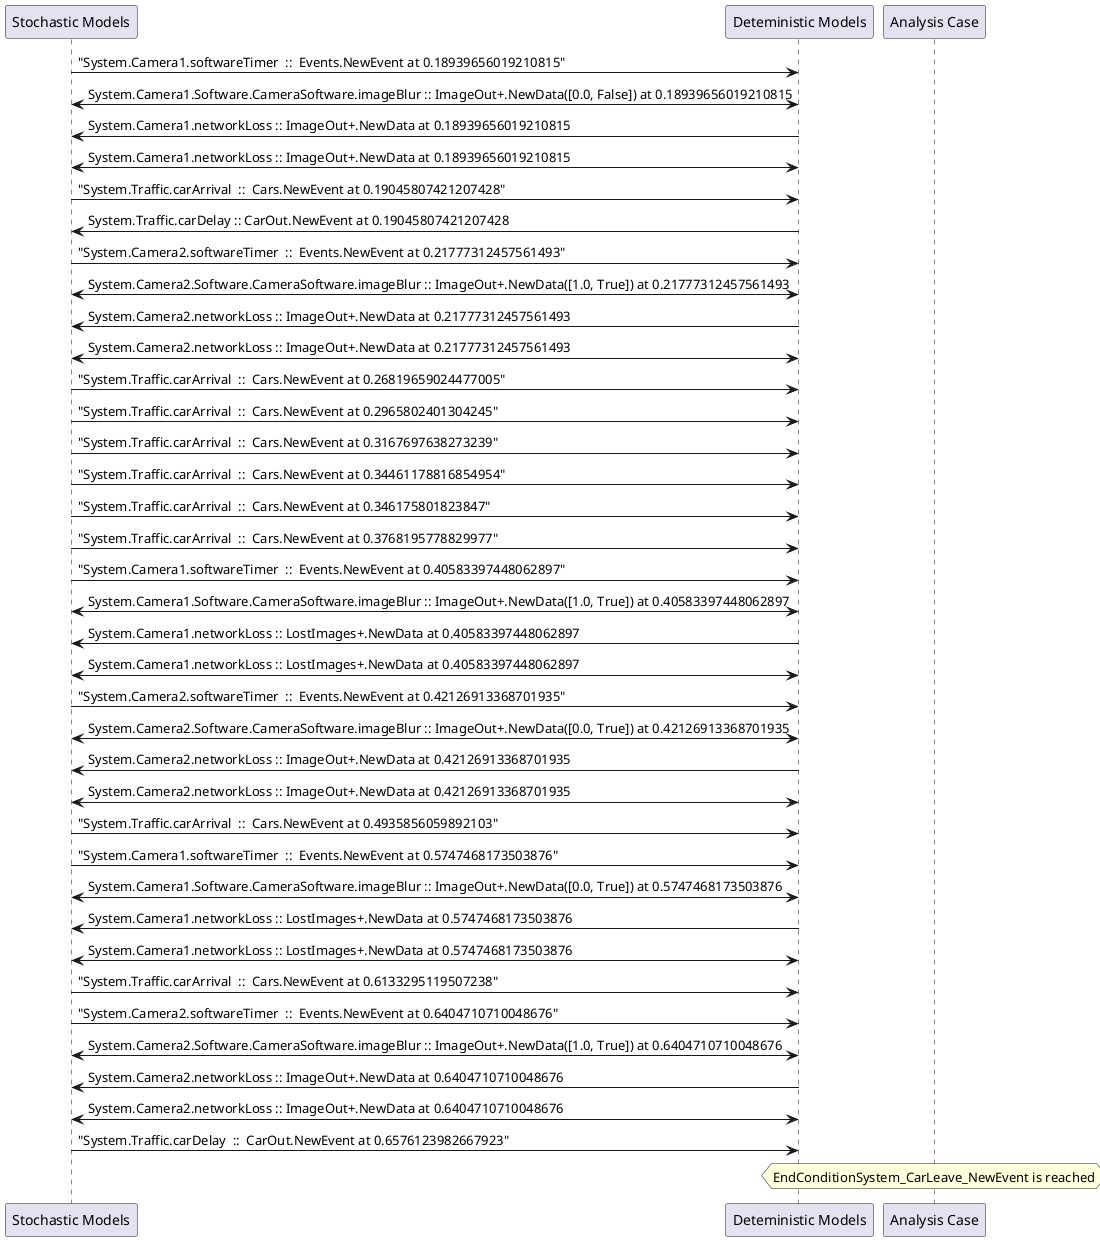 
	@startuml
	participant "Stochastic Models" as stochmodel
	participant "Deteministic Models" as detmodel
	participant "Analysis Case" as analysis
	{18864_stop} stochmodel -> detmodel : "System.Camera1.softwareTimer  ::  Events.NewEvent at 0.18939656019210815"
detmodel <-> stochmodel : System.Camera1.Software.CameraSoftware.imageBlur :: ImageOut+.NewData([0.0, False]) at 0.18939656019210815
detmodel -> stochmodel : System.Camera1.networkLoss :: ImageOut+.NewData at 0.18939656019210815
detmodel <-> stochmodel : System.Camera1.networkLoss :: ImageOut+.NewData at 0.18939656019210815
{18895_stop} stochmodel -> detmodel : "System.Traffic.carArrival  ::  Cars.NewEvent at 0.19045807421207428"
{18916_start} detmodel -> stochmodel : System.Traffic.carDelay :: CarOut.NewEvent at 0.19045807421207428
{18880_stop} stochmodel -> detmodel : "System.Camera2.softwareTimer  ::  Events.NewEvent at 0.21777312457561493"
detmodel <-> stochmodel : System.Camera2.Software.CameraSoftware.imageBlur :: ImageOut+.NewData([1.0, True]) at 0.21777312457561493
detmodel -> stochmodel : System.Camera2.networkLoss :: ImageOut+.NewData at 0.21777312457561493
detmodel <-> stochmodel : System.Camera2.networkLoss :: ImageOut+.NewData at 0.21777312457561493
{18896_stop} stochmodel -> detmodel : "System.Traffic.carArrival  ::  Cars.NewEvent at 0.26819659024477005"
{18897_stop} stochmodel -> detmodel : "System.Traffic.carArrival  ::  Cars.NewEvent at 0.2965802401304245"
{18898_stop} stochmodel -> detmodel : "System.Traffic.carArrival  ::  Cars.NewEvent at 0.3167697638273239"
{18899_stop} stochmodel -> detmodel : "System.Traffic.carArrival  ::  Cars.NewEvent at 0.34461178816854954"
{18900_stop} stochmodel -> detmodel : "System.Traffic.carArrival  ::  Cars.NewEvent at 0.346175801823847"
{18901_stop} stochmodel -> detmodel : "System.Traffic.carArrival  ::  Cars.NewEvent at 0.3768195778829977"
{18865_stop} stochmodel -> detmodel : "System.Camera1.softwareTimer  ::  Events.NewEvent at 0.40583397448062897"
detmodel <-> stochmodel : System.Camera1.Software.CameraSoftware.imageBlur :: ImageOut+.NewData([1.0, True]) at 0.40583397448062897
detmodel -> stochmodel : System.Camera1.networkLoss :: LostImages+.NewData at 0.40583397448062897
detmodel <-> stochmodel : System.Camera1.networkLoss :: LostImages+.NewData at 0.40583397448062897
{18881_stop} stochmodel -> detmodel : "System.Camera2.softwareTimer  ::  Events.NewEvent at 0.42126913368701935"
detmodel <-> stochmodel : System.Camera2.Software.CameraSoftware.imageBlur :: ImageOut+.NewData([0.0, True]) at 0.42126913368701935
detmodel -> stochmodel : System.Camera2.networkLoss :: ImageOut+.NewData at 0.42126913368701935
detmodel <-> stochmodel : System.Camera2.networkLoss :: ImageOut+.NewData at 0.42126913368701935
{18902_stop} stochmodel -> detmodel : "System.Traffic.carArrival  ::  Cars.NewEvent at 0.4935856059892103"
{18866_stop} stochmodel -> detmodel : "System.Camera1.softwareTimer  ::  Events.NewEvent at 0.5747468173503876"
detmodel <-> stochmodel : System.Camera1.Software.CameraSoftware.imageBlur :: ImageOut+.NewData([0.0, True]) at 0.5747468173503876
detmodel -> stochmodel : System.Camera1.networkLoss :: LostImages+.NewData at 0.5747468173503876
detmodel <-> stochmodel : System.Camera1.networkLoss :: LostImages+.NewData at 0.5747468173503876
{18903_stop} stochmodel -> detmodel : "System.Traffic.carArrival  ::  Cars.NewEvent at 0.6133295119507238"
{18882_stop} stochmodel -> detmodel : "System.Camera2.softwareTimer  ::  Events.NewEvent at 0.6404710710048676"
detmodel <-> stochmodel : System.Camera2.Software.CameraSoftware.imageBlur :: ImageOut+.NewData([1.0, True]) at 0.6404710710048676
detmodel -> stochmodel : System.Camera2.networkLoss :: ImageOut+.NewData at 0.6404710710048676
detmodel <-> stochmodel : System.Camera2.networkLoss :: ImageOut+.NewData at 0.6404710710048676
{18916_stop} stochmodel -> detmodel : "System.Traffic.carDelay  ::  CarOut.NewEvent at 0.6576123982667923"
{18916_start} <-> {18916_stop} : delay
hnote over analysis 
EndConditionSystem_CarLeave_NewEvent is reached
endnote
@enduml